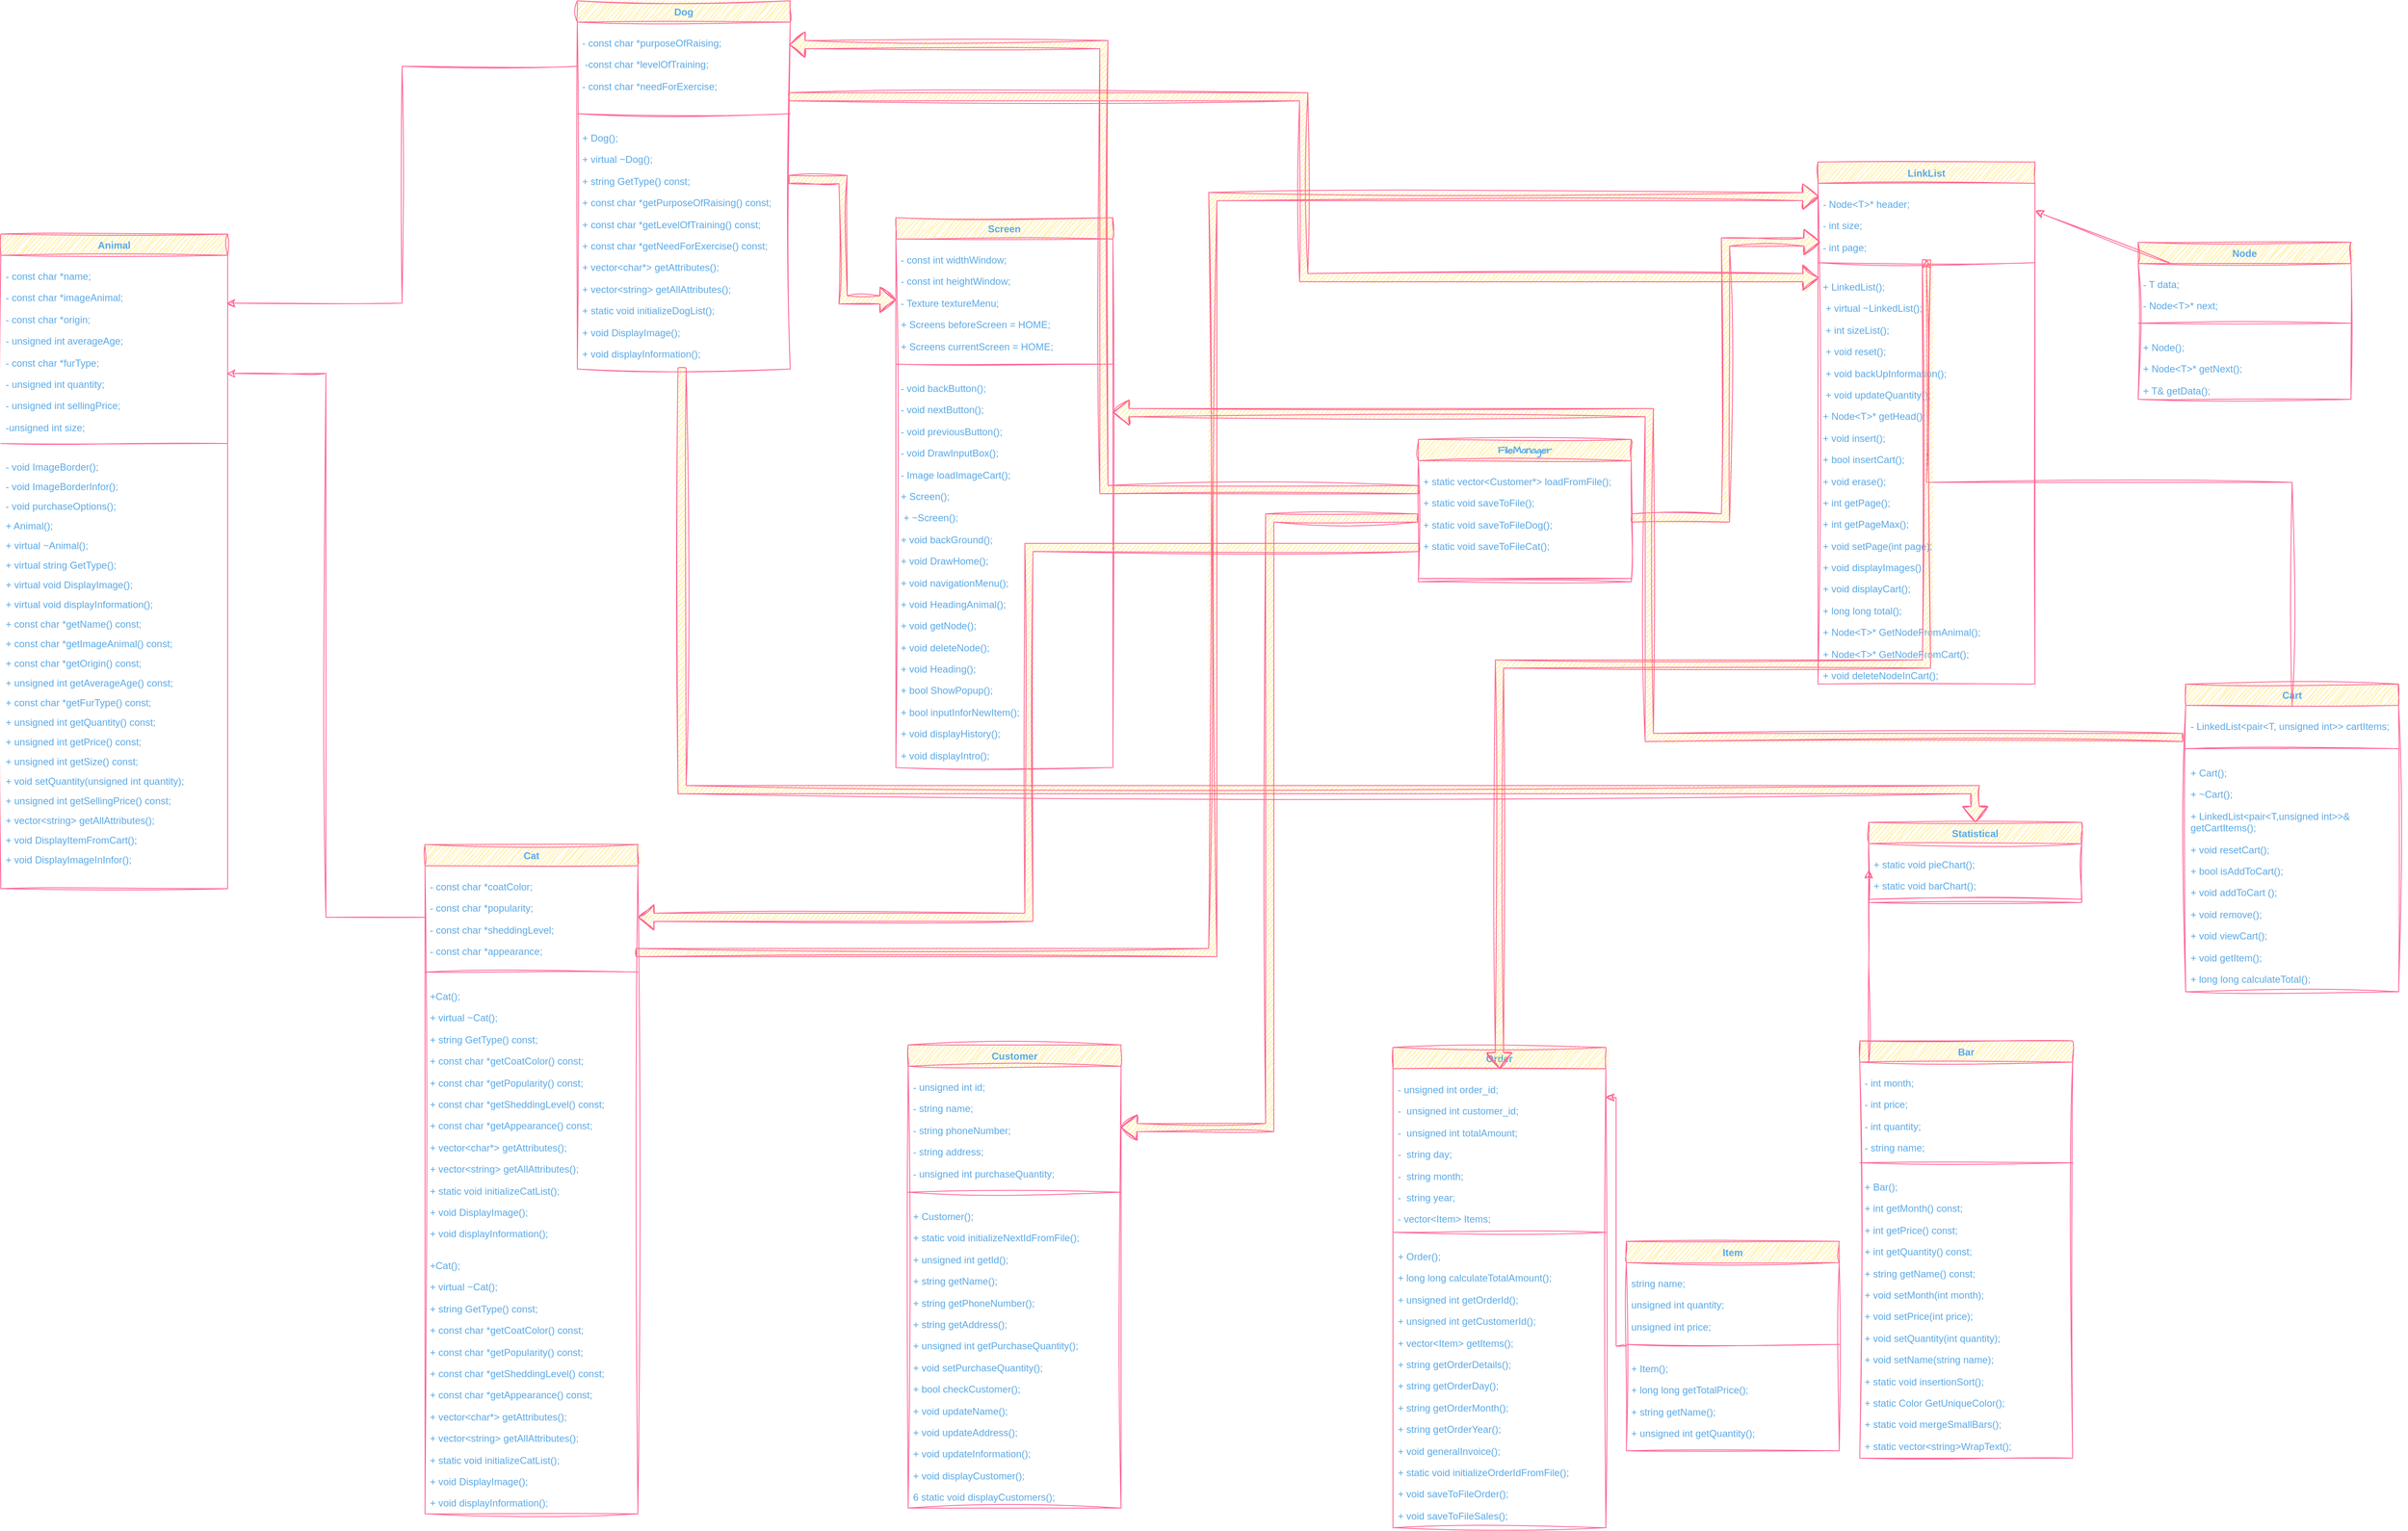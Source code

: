 <mxfile version="24.9.3">
  <diagram name="PBL1" id="ZU354eVgSXwGBXTb50TK">
    <mxGraphModel dx="1307" dy="405" grid="0" gridSize="10" guides="1" tooltips="1" connect="1" arrows="1" fold="1" page="1" pageScale="1" pageWidth="850" pageHeight="1100" math="0" shadow="0">
      <root>
        <object label="" id="0">
          <mxCell />
        </object>
        <mxCell id="1" parent="0" />
        <mxCell id="Q2bhWkMLcRi6aNMs0Omj-1" value="LinkList" style="swimlane;fontStyle=1;align=center;verticalAlign=top;childLayout=stackLayout;horizontal=1;startSize=26;horizontalStack=0;resizeParent=1;resizeParentMax=0;resizeLast=0;collapsible=1;marginBottom=0;whiteSpace=wrap;html=1;labelBackgroundColor=none;fillColor=#FFE45E;strokeColor=#FF6392;fontColor=#5AA9E6;sketch=1;curveFitting=1;jiggle=2;" parent="1" vertex="1">
          <mxGeometry x="1483" y="336" width="265" height="638" as="geometry" />
        </mxCell>
        <mxCell id="Q2bhWkMLcRi6aNMs0Omj-2" value="&lt;p class=&quot;MsoNormal&quot;&gt;- Node&amp;lt;T&amp;gt;* header;&lt;/p&gt;&lt;p class=&quot;MsoNormal&quot;&gt;- int size;&lt;/p&gt;&lt;p class=&quot;MsoNormal&quot;&gt;- int page;&lt;/p&gt;" style="text;align=left;verticalAlign=top;spacingLeft=4;spacingRight=4;overflow=hidden;rotatable=0;points=[[0,0.5],[1,0.5]];portConstraint=eastwest;whiteSpace=wrap;html=1;labelBackgroundColor=none;fontColor=#5AA9E6;sketch=1;curveFitting=1;jiggle=2;" parent="Q2bhWkMLcRi6aNMs0Omj-1" vertex="1">
          <mxGeometry y="26" width="265" height="93" as="geometry" />
        </mxCell>
        <mxCell id="Q2bhWkMLcRi6aNMs0Omj-3" value="" style="line;strokeWidth=1;fillColor=none;align=left;verticalAlign=middle;spacingTop=-1;spacingLeft=3;spacingRight=3;rotatable=0;labelPosition=right;points=[];portConstraint=eastwest;strokeColor=#FF6392;labelBackgroundColor=none;fontColor=#5AA9E6;sketch=1;curveFitting=1;jiggle=2;" parent="Q2bhWkMLcRi6aNMs0Omj-1" vertex="1">
          <mxGeometry y="119" width="265" height="8" as="geometry" />
        </mxCell>
        <mxCell id="Q2bhWkMLcRi6aNMs0Omj-4" value="&lt;p class=&quot;MsoNormal&quot;&gt;+ LinkedList();&lt;/p&gt;&lt;p class=&quot;MsoNormal&quot;&gt;&amp;nbsp;+ virtual ~LinkedList();&lt;/p&gt;&lt;p class=&quot;MsoNormal&quot;&gt;&amp;nbsp;+ int sizeList();&lt;/p&gt;&lt;p class=&quot;MsoNormal&quot;&gt;&amp;nbsp;+ void reset();&lt;/p&gt;&lt;p class=&quot;MsoNormal&quot;&gt;&amp;nbsp;+ void backUpInformation();&lt;/p&gt;&lt;p class=&quot;MsoNormal&quot;&gt;&amp;nbsp;+ void updateQuantity();&lt;/p&gt;&lt;p class=&quot;MsoNormal&quot;&gt;+ Node&amp;lt;T&amp;gt;* getHead();&lt;/p&gt;&lt;p class=&quot;MsoNormal&quot;&gt;+ void insert();&lt;/p&gt;&lt;p class=&quot;MsoNormal&quot;&gt;+ bool insertCart();&lt;/p&gt;&lt;p class=&quot;MsoNormal&quot;&gt;+ void erase();&lt;/p&gt;&lt;p class=&quot;MsoNormal&quot;&gt;+ int getPage();&lt;/p&gt;&lt;p class=&quot;MsoNormal&quot;&gt;+ int getPageMax();&lt;/p&gt;&lt;p class=&quot;MsoNormal&quot;&gt;+ void setPage(int page);&lt;/p&gt;&lt;p class=&quot;MsoNormal&quot;&gt;+ void displayImages();&lt;/p&gt;&lt;p class=&quot;MsoNormal&quot;&gt;+ void displayCart();&lt;/p&gt;&lt;p class=&quot;MsoNormal&quot;&gt;+ long long total();&lt;/p&gt;&lt;p class=&quot;MsoNormal&quot;&gt;+ Node&amp;lt;T&amp;gt;* GetNodeFromAnimal();&lt;/p&gt;&lt;p class=&quot;MsoNormal&quot;&gt;+ Node&amp;lt;T&amp;gt;* GetNodeFromCart();&lt;/p&gt;&lt;p class=&quot;MsoNormal&quot;&gt;+ void deleteNodeInCart();&lt;/p&gt;" style="text;strokeColor=none;fillColor=none;align=left;verticalAlign=top;spacingLeft=4;spacingRight=4;overflow=hidden;rotatable=0;points=[[0,0.5],[1,0.5]];portConstraint=eastwest;whiteSpace=wrap;html=1;labelBackgroundColor=none;fontColor=#5AA9E6;sketch=1;curveFitting=1;jiggle=2;" parent="Q2bhWkMLcRi6aNMs0Omj-1" vertex="1">
          <mxGeometry y="127" width="265" height="511" as="geometry" />
        </mxCell>
        <mxCell id="Q2bhWkMLcRi6aNMs0Omj-5" style="edgeStyle=orthogonalEdgeStyle;rounded=0;orthogonalLoop=1;jettySize=auto;html=1;exitX=1;exitY=0.5;exitDx=0;exitDy=0;fontSize=12;startSize=8;endSize=8;curved=1;labelBackgroundColor=none;strokeColor=#FF6392;fontColor=default;sketch=1;curveFitting=1;jiggle=2;" parent="Q2bhWkMLcRi6aNMs0Omj-1" source="Q2bhWkMLcRi6aNMs0Omj-2" target="Q2bhWkMLcRi6aNMs0Omj-2" edge="1">
          <mxGeometry relative="1" as="geometry" />
        </mxCell>
        <mxCell id="Q2bhWkMLcRi6aNMs0Omj-15" value="Dog" style="swimlane;fontStyle=1;align=center;verticalAlign=top;childLayout=stackLayout;horizontal=1;startSize=26;horizontalStack=0;resizeParent=1;resizeParentMax=0;resizeLast=0;collapsible=1;marginBottom=0;whiteSpace=wrap;html=1;labelBackgroundColor=none;fillColor=#FFE45E;strokeColor=#FF6392;fontColor=#5AA9E6;sketch=1;curveFitting=1;jiggle=2;" parent="1" vertex="1">
          <mxGeometry x="-32" y="139" width="260" height="450" as="geometry" />
        </mxCell>
        <mxCell id="Q2bhWkMLcRi6aNMs0Omj-16" value="&lt;p class=&quot;MsoNormal&quot;&gt;- const char *purposeOfRaising;&amp;nbsp;&amp;nbsp;&lt;/p&gt;&lt;p class=&quot;MsoNormal&quot;&gt;&lt;span style=&quot;background-color: initial;&quot;&gt;&amp;nbsp;-const char *levelOfTraining;&amp;nbsp;&amp;nbsp;&lt;/span&gt;&lt;/p&gt;&lt;p class=&quot;MsoNormal&quot;&gt;- const char *needForExercise;&amp;nbsp; &amp;nbsp;&amp;nbsp;&lt;/p&gt;" style="text;align=left;verticalAlign=top;spacingLeft=4;spacingRight=4;overflow=hidden;rotatable=0;points=[[0,0.5],[1,0.5]];portConstraint=eastwest;whiteSpace=wrap;html=1;labelBackgroundColor=none;fontColor=#5AA9E6;sketch=1;curveFitting=1;jiggle=2;" parent="Q2bhWkMLcRi6aNMs0Omj-15" vertex="1">
          <mxGeometry y="26" width="260" height="108" as="geometry" />
        </mxCell>
        <mxCell id="Q2bhWkMLcRi6aNMs0Omj-17" value="" style="line;strokeWidth=1;fillColor=none;align=left;verticalAlign=middle;spacingTop=-1;spacingLeft=3;spacingRight=3;rotatable=0;labelPosition=right;points=[];portConstraint=eastwest;strokeColor=#FF6392;labelBackgroundColor=none;fontColor=#5AA9E6;sketch=1;curveFitting=1;jiggle=2;" parent="Q2bhWkMLcRi6aNMs0Omj-15" vertex="1">
          <mxGeometry y="134" width="260" height="8" as="geometry" />
        </mxCell>
        <mxCell id="Q2bhWkMLcRi6aNMs0Omj-20" value="&lt;p class=&quot;MsoNormal&quot;&gt;+ Dog();&lt;/p&gt;&lt;p class=&quot;MsoNormal&quot;&gt;+ virtual ~Dog();&lt;/p&gt;&lt;p class=&quot;MsoNormal&quot;&gt;+ string GetType() const;&lt;/p&gt;&lt;p class=&quot;MsoNormal&quot;&gt;+ const char *getPurposeOfRaising() const;&lt;/p&gt;&lt;p class=&quot;MsoNormal&quot;&gt;+ const char *getLevelOfTraining() const;&lt;/p&gt;&lt;p class=&quot;MsoNormal&quot;&gt;+ const char *getNeedForExercise() const;&lt;/p&gt;&lt;p class=&quot;MsoNormal&quot;&gt;+ vector&amp;lt;char*&amp;gt; getAttributes();&lt;/p&gt;&lt;p class=&quot;MsoNormal&quot;&gt;+ vector&amp;lt;string&amp;gt; getAllAttributes();&lt;/p&gt;&lt;p class=&quot;MsoNormal&quot;&gt;+ static void initializeDogList();&lt;/p&gt;&lt;p class=&quot;MsoNormal&quot;&gt;+ void DisplayImage();&lt;/p&gt;&lt;p class=&quot;MsoNormal&quot;&gt;+ void displayInformation();&lt;/p&gt;" style="text;strokeColor=none;fillColor=none;align=left;verticalAlign=top;spacingLeft=4;spacingRight=4;overflow=hidden;rotatable=0;points=[[0,0.5],[1,0.5]];portConstraint=eastwest;whiteSpace=wrap;html=1;labelBackgroundColor=none;fontColor=#5AA9E6;sketch=1;curveFitting=1;jiggle=2;" parent="Q2bhWkMLcRi6aNMs0Omj-15" vertex="1">
          <mxGeometry y="142" width="260" height="308" as="geometry" />
        </mxCell>
        <mxCell id="Q2bhWkMLcRi6aNMs0Omj-18" style="edgeStyle=orthogonalEdgeStyle;rounded=0;orthogonalLoop=1;jettySize=auto;html=1;exitX=1;exitY=0.5;exitDx=0;exitDy=0;fontSize=12;startSize=8;endSize=8;curved=1;labelBackgroundColor=none;strokeColor=#FF6392;fontColor=default;sketch=1;curveFitting=1;jiggle=2;" parent="Q2bhWkMLcRi6aNMs0Omj-15" source="Q2bhWkMLcRi6aNMs0Omj-16" target="Q2bhWkMLcRi6aNMs0Omj-16" edge="1">
          <mxGeometry relative="1" as="geometry" />
        </mxCell>
        <mxCell id="Q2bhWkMLcRi6aNMs0Omj-21" value="Animal" style="swimlane;fontStyle=1;align=center;verticalAlign=top;childLayout=stackLayout;horizontal=1;startSize=26;horizontalStack=0;resizeParent=1;resizeParentMax=0;resizeLast=0;collapsible=1;marginBottom=0;whiteSpace=wrap;html=1;labelBackgroundColor=none;fillColor=#FFE45E;strokeColor=#FF6392;fontColor=#5AA9E6;sketch=1;curveFitting=1;jiggle=2;" parent="1" vertex="1">
          <mxGeometry x="-736" y="424" width="277" height="800" as="geometry" />
        </mxCell>
        <mxCell id="Q2bhWkMLcRi6aNMs0Omj-22" value="&lt;p class=&quot;MsoNormal&quot;&gt;- const char *name;&lt;/p&gt;&lt;p class=&quot;MsoNormal&quot;&gt;- const char *imageAnimal;&lt;/p&gt;&lt;p class=&quot;MsoNormal&quot;&gt;- const char *origin;&amp;nbsp;&amp;nbsp;&lt;/p&gt;&lt;p class=&quot;MsoNormal&quot;&gt;- unsigned int averageAge;&amp;nbsp;&amp;nbsp;&lt;/p&gt;&lt;p class=&quot;MsoNormal&quot;&gt;- const char *furType;&lt;/p&gt;&lt;p class=&quot;MsoNormal&quot;&gt;- unsigned int quantity;&amp;nbsp; &amp;nbsp;&lt;/p&gt;&lt;p class=&quot;MsoNormal&quot;&gt;- unsigned int sellingPrice;&amp;nbsp;&amp;nbsp;&lt;/p&gt;&lt;p class=&quot;MsoNormal&quot;&gt;-unsigned int size;&amp;nbsp; &amp;nbsp;&amp;nbsp;&lt;/p&gt;" style="text;align=left;verticalAlign=top;spacingLeft=4;spacingRight=4;overflow=hidden;rotatable=0;points=[[0,0.5],[1,0.5]];portConstraint=eastwest;whiteSpace=wrap;html=1;labelBackgroundColor=none;fontColor=#5AA9E6;sketch=1;curveFitting=1;jiggle=2;" parent="Q2bhWkMLcRi6aNMs0Omj-21" vertex="1">
          <mxGeometry y="26" width="277" height="226" as="geometry" />
        </mxCell>
        <mxCell id="Q2bhWkMLcRi6aNMs0Omj-23" value="" style="line;strokeWidth=1;fillColor=none;align=left;verticalAlign=middle;spacingTop=-1;spacingLeft=3;spacingRight=3;rotatable=0;labelPosition=right;points=[];portConstraint=eastwest;strokeColor=#FF6392;labelBackgroundColor=none;fontColor=#5AA9E6;sketch=1;curveFitting=1;jiggle=2;" parent="Q2bhWkMLcRi6aNMs0Omj-21" vertex="1">
          <mxGeometry y="252" width="277" height="8" as="geometry" />
        </mxCell>
        <mxCell id="Q2bhWkMLcRi6aNMs0Omj-24" style="edgeStyle=orthogonalEdgeStyle;rounded=0;orthogonalLoop=1;jettySize=auto;html=1;exitX=1;exitY=0.5;exitDx=0;exitDy=0;fontSize=12;startSize=8;endSize=8;curved=1;labelBackgroundColor=none;strokeColor=#FF6392;fontColor=default;sketch=1;curveFitting=1;jiggle=2;" parent="Q2bhWkMLcRi6aNMs0Omj-21" source="Q2bhWkMLcRi6aNMs0Omj-22" target="Q2bhWkMLcRi6aNMs0Omj-22" edge="1">
          <mxGeometry relative="1" as="geometry" />
        </mxCell>
        <mxCell id="Q2bhWkMLcRi6aNMs0Omj-25" value="&lt;p style=&quot;line-height: 100%;&quot; class=&quot;MsoNormal&quot;&gt;&lt;font&gt;- void ImageBorder();&lt;/font&gt;&lt;/p&gt;&lt;p style=&quot;line-height: 100%;&quot; class=&quot;MsoNormal&quot;&gt;&lt;font&gt;- void ImageBorderInfor();&lt;/font&gt;&lt;/p&gt;&lt;p style=&quot;line-height: 100%;&quot; class=&quot;MsoNormal&quot;&gt;&lt;font&gt;- void purchaseOptions();&lt;/font&gt;&lt;/p&gt;&lt;p style=&quot;line-height: 100%;&quot; class=&quot;MsoNormal&quot;&gt;&lt;font&gt;+ Animal();&lt;/font&gt;&lt;/p&gt;&lt;p style=&quot;line-height: 100%;&quot; class=&quot;MsoNormal&quot;&gt;&lt;font&gt;+ virtual ~Animal();&lt;/font&gt;&lt;/p&gt;&lt;p style=&quot;line-height: 100%;&quot; class=&quot;MsoNormal&quot;&gt;&lt;font&gt;+ virtual string GetType();&lt;br&gt;&lt;/font&gt;&lt;/p&gt;&lt;p style=&quot;line-height: 100%;&quot; class=&quot;MsoNormal&quot;&gt;&lt;font&gt;+ virtual void DisplayImage();&lt;/font&gt;&lt;/p&gt;&lt;p style=&quot;line-height: 100%;&quot; class=&quot;MsoNormal&quot;&gt;&lt;font&gt;+ virtual void displayInformation();&lt;/font&gt;&lt;/p&gt;&lt;p style=&quot;line-height: 100%;&quot; class=&quot;MsoNormal&quot;&gt;&lt;font&gt;+ const char *getName() const;&lt;/font&gt;&lt;/p&gt;&lt;p style=&quot;line-height: 100%;&quot; class=&quot;MsoNormal&quot;&gt;&lt;font&gt;+ const char *getImageAnimal() const;&lt;/font&gt;&lt;/p&gt;&lt;p style=&quot;line-height: 100%;&quot; class=&quot;MsoNormal&quot;&gt;&lt;font&gt;+ const char *getOrigin() const;&lt;/font&gt;&lt;/p&gt;&lt;p style=&quot;line-height: 100%;&quot; class=&quot;MsoNormal&quot;&gt;&lt;font&gt;+ unsigned int getAverageAge() const;&lt;/font&gt;&lt;/p&gt;&lt;p style=&quot;line-height: 100%;&quot; class=&quot;MsoNormal&quot;&gt;&lt;font&gt;+ const char *getFurType() const;&lt;/font&gt;&lt;/p&gt;&lt;p style=&quot;line-height: 100%;&quot; class=&quot;MsoNormal&quot;&gt;&lt;font&gt;+ unsigned int getQuantity() const;&lt;/font&gt;&lt;/p&gt;&lt;p style=&quot;line-height: 100%;&quot; class=&quot;MsoNormal&quot;&gt;&lt;font&gt;+ unsigned int getPrice() const;&lt;/font&gt;&lt;/p&gt;&lt;p style=&quot;line-height: 100%;&quot; class=&quot;MsoNormal&quot;&gt;&lt;font&gt;+ unsigned int getSize() const;&lt;/font&gt;&lt;/p&gt;&lt;p style=&quot;line-height: 100%;&quot; class=&quot;MsoNormal&quot;&gt;&lt;font&gt;+ void setQuantity(unsigned int quantity);&lt;/font&gt;&lt;/p&gt;&lt;p style=&quot;line-height: 100%;&quot; class=&quot;MsoNormal&quot;&gt;&lt;font&gt;+ unsigned int getSellingPrice() const;&lt;/font&gt;&lt;/p&gt;&lt;p style=&quot;line-height: 100%;&quot; class=&quot;MsoNormal&quot;&gt;&lt;font&gt;+ vector&amp;lt;string&amp;gt; getAllAttributes();&lt;/font&gt;&lt;/p&gt;&lt;p style=&quot;line-height: 100%;&quot; class=&quot;MsoNormal&quot;&gt;&lt;font&gt;+ void DisplayItemFromCart();&lt;/font&gt;&lt;/p&gt;&lt;p style=&quot;line-height: 100%;&quot; class=&quot;MsoNormal&quot;&gt;&lt;font&gt;+ void DisplayImageInInfor();&lt;span style=&quot;background-color: initial;&quot;&gt;&amp;nbsp;&lt;/span&gt;&lt;/font&gt;&lt;/p&gt;" style="text;strokeColor=none;fillColor=none;align=left;verticalAlign=top;spacingLeft=4;spacingRight=4;overflow=hidden;rotatable=0;points=[[0,0.5],[1,0.5]];portConstraint=eastwest;whiteSpace=wrap;html=1;labelBackgroundColor=none;fontColor=#5AA9E6;sketch=1;curveFitting=1;jiggle=2;" parent="Q2bhWkMLcRi6aNMs0Omj-21" vertex="1">
          <mxGeometry y="260" width="277" height="540" as="geometry" />
        </mxCell>
        <mxCell id="Q2bhWkMLcRi6aNMs0Omj-26" value="Cat" style="swimlane;fontStyle=1;align=center;verticalAlign=top;childLayout=stackLayout;horizontal=1;startSize=26;horizontalStack=0;resizeParent=1;resizeParentMax=0;resizeLast=0;collapsible=1;marginBottom=0;whiteSpace=wrap;html=1;labelBackgroundColor=none;fillColor=#FFE45E;strokeColor=#FF6392;fontColor=#5AA9E6;sketch=1;curveFitting=1;jiggle=2;" parent="1" vertex="1">
          <mxGeometry x="-218" y="1170" width="260" height="818" as="geometry" />
        </mxCell>
        <mxCell id="Q2bhWkMLcRi6aNMs0Omj-27" value="&lt;p class=&quot;MsoNormal&quot;&gt;- const char *coatColor;&amp;nbsp;&amp;nbsp;&lt;/p&gt;&lt;p class=&quot;MsoNormal&quot;&gt;- const char *popularity;&amp;nbsp; &amp;nbsp;&amp;nbsp;&lt;/p&gt;&lt;p class=&quot;MsoNormal&quot;&gt;- const char *sheddingLevel;&amp;nbsp; &amp;nbsp;&amp;nbsp;&lt;/p&gt;&lt;p class=&quot;MsoNormal&quot;&gt;- const char *appearance;&lt;/p&gt;" style="text;align=left;verticalAlign=top;spacingLeft=4;spacingRight=4;overflow=hidden;rotatable=0;points=[[0,0.5],[1,0.5]];portConstraint=eastwest;whiteSpace=wrap;html=1;labelBackgroundColor=none;fontColor=#5AA9E6;sketch=1;curveFitting=1;jiggle=2;" parent="Q2bhWkMLcRi6aNMs0Omj-26" vertex="1">
          <mxGeometry y="26" width="260" height="126" as="geometry" />
        </mxCell>
        <mxCell id="Q2bhWkMLcRi6aNMs0Omj-28" value="" style="line;strokeWidth=1;fillColor=none;align=left;verticalAlign=middle;spacingTop=-1;spacingLeft=3;spacingRight=3;rotatable=0;labelPosition=right;points=[];portConstraint=eastwest;strokeColor=#FF6392;labelBackgroundColor=none;fontColor=#5AA9E6;sketch=1;curveFitting=1;jiggle=2;" parent="Q2bhWkMLcRi6aNMs0Omj-26" vertex="1">
          <mxGeometry y="152" width="260" height="8" as="geometry" />
        </mxCell>
        <mxCell id="Q2bhWkMLcRi6aNMs0Omj-29" style="edgeStyle=orthogonalEdgeStyle;rounded=0;orthogonalLoop=1;jettySize=auto;html=1;exitX=1;exitY=0.5;exitDx=0;exitDy=0;fontSize=12;startSize=8;endSize=8;curved=1;labelBackgroundColor=none;strokeColor=#FF6392;fontColor=default;sketch=1;curveFitting=1;jiggle=2;" parent="Q2bhWkMLcRi6aNMs0Omj-26" source="Q2bhWkMLcRi6aNMs0Omj-27" target="Q2bhWkMLcRi6aNMs0Omj-27" edge="1">
          <mxGeometry relative="1" as="geometry" />
        </mxCell>
        <mxCell id="Q2bhWkMLcRi6aNMs0Omj-30" value="&lt;p class=&quot;MsoNormal&quot;&gt;+Cat();&lt;/p&gt;&lt;p class=&quot;MsoNormal&quot;&gt;+ virtual ~Cat();&lt;/p&gt;&lt;p class=&quot;MsoNormal&quot;&gt;+ string GetType() const;&lt;/p&gt;&lt;p class=&quot;MsoNormal&quot;&gt;+ const char *getCoatColor() const;&lt;/p&gt;&lt;p class=&quot;MsoNormal&quot;&gt;+ const char *getPopularity() const;&lt;/p&gt;&lt;p class=&quot;MsoNormal&quot;&gt;+ const char *getSheddingLevel() const;&lt;/p&gt;&lt;p class=&quot;MsoNormal&quot;&gt;+ const char *getAppearance() const;&lt;/p&gt;&lt;p class=&quot;MsoNormal&quot;&gt;+ vector&amp;lt;char*&amp;gt; getAttributes();&lt;/p&gt;&lt;p class=&quot;MsoNormal&quot;&gt;+ vector&amp;lt;string&amp;gt; getAllAttributes();&lt;/p&gt;&lt;p class=&quot;MsoNormal&quot;&gt;+ static void initializeCatList();&lt;/p&gt;&lt;p class=&quot;MsoNormal&quot;&gt;+ void DisplayImage();&lt;/p&gt;&lt;p class=&quot;MsoNormal&quot;&gt;&lt;span style=&quot;background-color: initial;&quot;&gt;+ void displayInformation();&lt;/span&gt;&lt;/p&gt;" style="text;strokeColor=none;fillColor=none;align=left;verticalAlign=top;spacingLeft=4;spacingRight=4;overflow=hidden;rotatable=0;points=[[0,0.5],[1,0.5]];portConstraint=eastwest;whiteSpace=wrap;html=1;labelBackgroundColor=none;fontColor=#5AA9E6;sketch=1;curveFitting=1;jiggle=2;" parent="Q2bhWkMLcRi6aNMs0Omj-26" vertex="1">
          <mxGeometry y="160" width="260" height="329" as="geometry" />
        </mxCell>
        <mxCell id="auY5hM0ON-7llxalfGHz-51" value="&lt;p class=&quot;MsoNormal&quot;&gt;+Cat();&lt;/p&gt;&lt;p class=&quot;MsoNormal&quot;&gt;+ virtual ~Cat();&lt;/p&gt;&lt;p class=&quot;MsoNormal&quot;&gt;+ string GetType() const;&lt;/p&gt;&lt;p class=&quot;MsoNormal&quot;&gt;+ const char *getCoatColor() const;&lt;/p&gt;&lt;p class=&quot;MsoNormal&quot;&gt;+ const char *getPopularity() const;&lt;/p&gt;&lt;p class=&quot;MsoNormal&quot;&gt;+ const char *getSheddingLevel() const;&lt;/p&gt;&lt;p class=&quot;MsoNormal&quot;&gt;+ const char *getAppearance() const;&lt;/p&gt;&lt;p class=&quot;MsoNormal&quot;&gt;+ vector&amp;lt;char*&amp;gt; getAttributes();&lt;/p&gt;&lt;p class=&quot;MsoNormal&quot;&gt;+ vector&amp;lt;string&amp;gt; getAllAttributes();&lt;/p&gt;&lt;p class=&quot;MsoNormal&quot;&gt;+ static void initializeCatList();&lt;/p&gt;&lt;p class=&quot;MsoNormal&quot;&gt;+ void DisplayImage();&lt;/p&gt;&lt;p class=&quot;MsoNormal&quot;&gt;&lt;span style=&quot;background-color: initial;&quot;&gt;+ void displayInformation();&lt;/span&gt;&lt;/p&gt;" style="text;strokeColor=none;fillColor=none;align=left;verticalAlign=top;spacingLeft=4;spacingRight=4;overflow=hidden;rotatable=0;points=[[0,0.5],[1,0.5]];portConstraint=eastwest;whiteSpace=wrap;html=1;labelBackgroundColor=none;fontColor=#5AA9E6;sketch=1;curveFitting=1;jiggle=2;" vertex="1" parent="Q2bhWkMLcRi6aNMs0Omj-26">
          <mxGeometry y="489" width="260" height="329" as="geometry" />
        </mxCell>
        <mxCell id="Q2bhWkMLcRi6aNMs0Omj-31" value="Customer" style="swimlane;fontStyle=1;align=center;verticalAlign=top;childLayout=stackLayout;horizontal=1;startSize=26;horizontalStack=0;resizeParent=1;resizeParentMax=0;resizeLast=0;collapsible=1;marginBottom=0;whiteSpace=wrap;html=1;labelBackgroundColor=none;fillColor=#FFE45E;strokeColor=#FF6392;fontColor=#5AA9E6;sketch=1;curveFitting=1;jiggle=2;" parent="1" vertex="1">
          <mxGeometry x="372" y="1415" width="260" height="566" as="geometry" />
        </mxCell>
        <mxCell id="Q2bhWkMLcRi6aNMs0Omj-32" value="&lt;p class=&quot;MsoNormal&quot;&gt;- unsigned int id;&lt;/p&gt;&lt;p class=&quot;MsoNormal&quot;&gt;- string name;&lt;/p&gt;&lt;p class=&quot;MsoNormal&quot;&gt;- string phoneNumber;&lt;/p&gt;&lt;p class=&quot;MsoNormal&quot;&gt;- string address;&lt;/p&gt;&lt;p class=&quot;MsoNormal&quot;&gt;- unsigned int purchaseQuantity;&lt;/p&gt;" style="text;align=left;verticalAlign=top;spacingLeft=4;spacingRight=4;overflow=hidden;rotatable=0;points=[[0,0.5],[1,0.5]];portConstraint=eastwest;whiteSpace=wrap;html=1;labelBackgroundColor=none;fontColor=#5AA9E6;sketch=1;curveFitting=1;jiggle=2;" parent="Q2bhWkMLcRi6aNMs0Omj-31" vertex="1">
          <mxGeometry y="26" width="260" height="150" as="geometry" />
        </mxCell>
        <mxCell id="Q2bhWkMLcRi6aNMs0Omj-33" value="" style="line;strokeWidth=1;fillColor=none;align=left;verticalAlign=middle;spacingTop=-1;spacingLeft=3;spacingRight=3;rotatable=0;labelPosition=right;points=[];portConstraint=eastwest;strokeColor=#FF6392;labelBackgroundColor=none;fontColor=#5AA9E6;sketch=1;curveFitting=1;jiggle=2;" parent="Q2bhWkMLcRi6aNMs0Omj-31" vertex="1">
          <mxGeometry y="176" width="260" height="8" as="geometry" />
        </mxCell>
        <mxCell id="Q2bhWkMLcRi6aNMs0Omj-34" style="edgeStyle=orthogonalEdgeStyle;rounded=0;orthogonalLoop=1;jettySize=auto;html=1;exitX=1;exitY=0.5;exitDx=0;exitDy=0;fontSize=12;startSize=8;endSize=8;curved=1;labelBackgroundColor=none;strokeColor=#FF6392;fontColor=default;sketch=1;curveFitting=1;jiggle=2;" parent="Q2bhWkMLcRi6aNMs0Omj-31" source="Q2bhWkMLcRi6aNMs0Omj-32" target="Q2bhWkMLcRi6aNMs0Omj-32" edge="1">
          <mxGeometry relative="1" as="geometry" />
        </mxCell>
        <mxCell id="Q2bhWkMLcRi6aNMs0Omj-35" value="&lt;p class=&quot;MsoNormal&quot;&gt;+ Customer();&lt;/p&gt;&lt;p class=&quot;MsoNormal&quot;&gt;+ static void initializeNextIdFromFile();&lt;/p&gt;&lt;p class=&quot;MsoNormal&quot;&gt;+ unsigned int getId();&lt;/p&gt;&lt;p class=&quot;MsoNormal&quot;&gt;+ string getName();&lt;/p&gt;&lt;p class=&quot;MsoNormal&quot;&gt;+ string getPhoneNumber();&lt;/p&gt;&lt;p class=&quot;MsoNormal&quot;&gt;+ string getAddress();&lt;/p&gt;&lt;p class=&quot;MsoNormal&quot;&gt;+ unsigned int getPurchaseQuantity();&lt;/p&gt;&lt;p class=&quot;MsoNormal&quot;&gt;+ void setPurchaseQuantity();&lt;/p&gt;&lt;p class=&quot;MsoNormal&quot;&gt;+ bool checkCustomer();&lt;/p&gt;&lt;p class=&quot;MsoNormal&quot;&gt;+ void updateName();&lt;/p&gt;&lt;p class=&quot;MsoNormal&quot;&gt;+ void updateAddress();&lt;/p&gt;&lt;p class=&quot;MsoNormal&quot;&gt;+ void updateInformation();&lt;/p&gt;&lt;p class=&quot;MsoNormal&quot;&gt;+ void displayCustomer();&lt;/p&gt;&lt;p class=&quot;MsoNormal&quot;&gt;6 static void displayCustomers();&lt;/p&gt;" style="text;strokeColor=none;fillColor=none;align=left;verticalAlign=top;spacingLeft=4;spacingRight=4;overflow=hidden;rotatable=0;points=[[0,0.5],[1,0.5]];portConstraint=eastwest;whiteSpace=wrap;html=1;labelBackgroundColor=none;fontColor=#5AA9E6;sketch=1;curveFitting=1;jiggle=2;" parent="Q2bhWkMLcRi6aNMs0Omj-31" vertex="1">
          <mxGeometry y="184" width="260" height="382" as="geometry" />
        </mxCell>
        <mxCell id="Q2bhWkMLcRi6aNMs0Omj-41" value="Order" style="swimlane;fontStyle=1;align=center;verticalAlign=top;childLayout=stackLayout;horizontal=1;startSize=26;horizontalStack=0;resizeParent=1;resizeParentMax=0;resizeLast=0;collapsible=1;marginBottom=0;whiteSpace=wrap;html=1;labelBackgroundColor=none;fillColor=#FFE45E;strokeColor=#FF6392;fontColor=#5AA9E6;sketch=1;curveFitting=1;jiggle=2;" parent="1" vertex="1">
          <mxGeometry x="964" y="1418" width="260" height="587" as="geometry" />
        </mxCell>
        <mxCell id="Q2bhWkMLcRi6aNMs0Omj-42" value="&lt;p class=&quot;MsoNormal&quot;&gt;- unsigned int order_id;&lt;/p&gt;&lt;p class=&quot;MsoNormal&quot;&gt;-&amp;nbsp; unsigned int customer_id;&lt;/p&gt;&lt;p class=&quot;MsoNormal&quot;&gt;-&amp;nbsp; unsigned int totalAmount;&lt;/p&gt;&lt;p class=&quot;MsoNormal&quot;&gt;-&amp;nbsp; string day;&lt;/p&gt;&lt;p class=&quot;MsoNormal&quot;&gt;-&amp;nbsp; string month;&lt;/p&gt;&lt;p class=&quot;MsoNormal&quot;&gt;-&amp;nbsp; string year;&lt;/p&gt;&lt;p class=&quot;MsoNormal&quot;&gt;- vector&amp;lt;Item&amp;gt; Items;&amp;nbsp;&lt;/p&gt;" style="text;align=left;verticalAlign=top;spacingLeft=4;spacingRight=4;overflow=hidden;rotatable=0;points=[[0,0.5],[1,0.5]];portConstraint=eastwest;whiteSpace=wrap;html=1;labelBackgroundColor=none;fontColor=#5AA9E6;sketch=1;curveFitting=1;jiggle=2;" parent="Q2bhWkMLcRi6aNMs0Omj-41" vertex="1">
          <mxGeometry y="26" width="260" height="196" as="geometry" />
        </mxCell>
        <mxCell id="Q2bhWkMLcRi6aNMs0Omj-43" value="" style="line;strokeWidth=1;fillColor=none;align=left;verticalAlign=middle;spacingTop=-1;spacingLeft=3;spacingRight=3;rotatable=0;labelPosition=right;points=[];portConstraint=eastwest;strokeColor=#FF6392;labelBackgroundColor=none;fontColor=#5AA9E6;sketch=1;curveFitting=1;jiggle=2;" parent="Q2bhWkMLcRi6aNMs0Omj-41" vertex="1">
          <mxGeometry y="222" width="260" height="8" as="geometry" />
        </mxCell>
        <mxCell id="Q2bhWkMLcRi6aNMs0Omj-44" style="edgeStyle=orthogonalEdgeStyle;rounded=0;orthogonalLoop=1;jettySize=auto;html=1;exitX=1;exitY=0.5;exitDx=0;exitDy=0;fontSize=12;startSize=8;endSize=8;curved=1;labelBackgroundColor=none;strokeColor=#FF6392;fontColor=default;sketch=1;curveFitting=1;jiggle=2;" parent="Q2bhWkMLcRi6aNMs0Omj-41" source="Q2bhWkMLcRi6aNMs0Omj-42" target="Q2bhWkMLcRi6aNMs0Omj-42" edge="1">
          <mxGeometry relative="1" as="geometry" />
        </mxCell>
        <mxCell id="Q2bhWkMLcRi6aNMs0Omj-45" value="&lt;p class=&quot;MsoNormal&quot;&gt;+ Order();&lt;/p&gt;&lt;p class=&quot;MsoNormal&quot;&gt;+ long long calculateTotalAmount();&lt;/p&gt;&lt;p class=&quot;MsoNormal&quot;&gt;+ unsigned int getOrderId();&lt;/p&gt;&lt;p class=&quot;MsoNormal&quot;&gt;+ unsigned int getCustomerId();&lt;/p&gt;&lt;p class=&quot;MsoNormal&quot;&gt;+ vector&amp;lt;Item&amp;gt; getItems();&lt;/p&gt;&lt;p class=&quot;MsoNormal&quot;&gt;+ string getOrderDetails();&lt;/p&gt;&lt;p class=&quot;MsoNormal&quot;&gt;+ string getOrderDay();&lt;/p&gt;&lt;p class=&quot;MsoNormal&quot;&gt;+ string getOrderMonth();&lt;/p&gt;&lt;p class=&quot;MsoNormal&quot;&gt;+ string getOrderYear();&lt;/p&gt;&lt;p class=&quot;MsoNormal&quot;&gt;+ void generalInvoice();&lt;/p&gt;&lt;p class=&quot;MsoNormal&quot;&gt;+ static void initializeOrderIdFromFile();&lt;/p&gt;&lt;p class=&quot;MsoNormal&quot;&gt;+ void saveToFileOrder();&lt;/p&gt;&lt;p class=&quot;MsoNormal&quot;&gt;+ void saveToFileSales();&lt;/p&gt;" style="text;strokeColor=none;fillColor=none;align=left;verticalAlign=top;spacingLeft=4;spacingRight=4;overflow=hidden;rotatable=0;points=[[0,0.5],[1,0.5]];portConstraint=eastwest;whiteSpace=wrap;html=1;labelBackgroundColor=none;fontColor=#5AA9E6;sketch=1;curveFitting=1;jiggle=2;" parent="Q2bhWkMLcRi6aNMs0Omj-41" vertex="1">
          <mxGeometry y="230" width="260" height="357" as="geometry" />
        </mxCell>
        <mxCell id="Q2bhWkMLcRi6aNMs0Omj-46" value="Statistical" style="swimlane;fontStyle=1;align=center;verticalAlign=top;childLayout=stackLayout;horizontal=1;startSize=26;horizontalStack=0;resizeParent=1;resizeParentMax=0;resizeLast=0;collapsible=1;marginBottom=0;whiteSpace=wrap;html=1;labelBackgroundColor=none;fillColor=#FFE45E;strokeColor=#FF6392;fontColor=#5AA9E6;sketch=1;curveFitting=1;jiggle=2;" parent="1" vertex="1">
          <mxGeometry x="1545" y="1143" width="260" height="98" as="geometry" />
        </mxCell>
        <mxCell id="Q2bhWkMLcRi6aNMs0Omj-47" value="&lt;p class=&quot;MsoNormal&quot;&gt;+ static void pieChart();&lt;/p&gt;&lt;p class=&quot;MsoNormal&quot;&gt;+ static void barChart();&lt;/p&gt;" style="text;align=left;verticalAlign=top;spacingLeft=4;spacingRight=4;overflow=hidden;rotatable=0;points=[[0,0.5],[1,0.5]];portConstraint=eastwest;whiteSpace=wrap;html=1;labelBackgroundColor=none;fontColor=#5AA9E6;sketch=1;curveFitting=1;jiggle=2;" parent="Q2bhWkMLcRi6aNMs0Omj-46" vertex="1">
          <mxGeometry y="26" width="260" height="64" as="geometry" />
        </mxCell>
        <mxCell id="Q2bhWkMLcRi6aNMs0Omj-48" value="" style="line;strokeWidth=1;fillColor=none;align=left;verticalAlign=middle;spacingTop=-1;spacingLeft=3;spacingRight=3;rotatable=0;labelPosition=right;points=[];portConstraint=eastwest;strokeColor=#FF6392;labelBackgroundColor=none;fontColor=#5AA9E6;sketch=1;curveFitting=1;jiggle=2;" parent="Q2bhWkMLcRi6aNMs0Omj-46" vertex="1">
          <mxGeometry y="90" width="260" height="8" as="geometry" />
        </mxCell>
        <mxCell id="Q2bhWkMLcRi6aNMs0Omj-49" style="edgeStyle=orthogonalEdgeStyle;rounded=0;orthogonalLoop=1;jettySize=auto;html=1;exitX=1;exitY=0.5;exitDx=0;exitDy=0;fontSize=12;startSize=8;endSize=8;curved=1;labelBackgroundColor=none;strokeColor=#FF6392;fontColor=default;sketch=1;curveFitting=1;jiggle=2;" parent="Q2bhWkMLcRi6aNMs0Omj-46" source="Q2bhWkMLcRi6aNMs0Omj-47" target="Q2bhWkMLcRi6aNMs0Omj-47" edge="1">
          <mxGeometry relative="1" as="geometry" />
        </mxCell>
        <mxCell id="auY5hM0ON-7llxalfGHz-22" value="Node" style="swimlane;fontStyle=1;align=center;verticalAlign=top;childLayout=stackLayout;horizontal=1;startSize=26;horizontalStack=0;resizeParent=1;resizeParentMax=0;resizeLast=0;collapsible=1;marginBottom=0;whiteSpace=wrap;html=1;labelBackgroundColor=none;fillColor=#FFE45E;strokeColor=#FF6392;fontColor=#5AA9E6;sketch=1;curveFitting=1;jiggle=2;" vertex="1" parent="1">
          <mxGeometry x="1874" y="434" width="260" height="192" as="geometry" />
        </mxCell>
        <mxCell id="auY5hM0ON-7llxalfGHz-23" value="&lt;p class=&quot;MsoNormal&quot;&gt;- T data;&lt;/p&gt;&lt;p class=&quot;MsoNormal&quot;&gt;- Node&amp;lt;T&amp;gt;* next;&lt;/p&gt;" style="text;align=left;verticalAlign=top;spacingLeft=4;spacingRight=4;overflow=hidden;rotatable=0;points=[[0,0.5],[1,0.5]];portConstraint=eastwest;whiteSpace=wrap;html=1;labelBackgroundColor=none;fontColor=#5AA9E6;sketch=1;curveFitting=1;jiggle=2;" vertex="1" parent="auY5hM0ON-7llxalfGHz-22">
          <mxGeometry y="26" width="260" height="69" as="geometry" />
        </mxCell>
        <mxCell id="auY5hM0ON-7llxalfGHz-24" value="" style="line;strokeWidth=1;fillColor=none;align=left;verticalAlign=middle;spacingTop=-1;spacingLeft=3;spacingRight=3;rotatable=0;labelPosition=right;points=[];portConstraint=eastwest;strokeColor=#FF6392;labelBackgroundColor=none;fontColor=#5AA9E6;sketch=1;curveFitting=1;jiggle=2;" vertex="1" parent="auY5hM0ON-7llxalfGHz-22">
          <mxGeometry y="95" width="260" height="8" as="geometry" />
        </mxCell>
        <mxCell id="auY5hM0ON-7llxalfGHz-25" style="edgeStyle=orthogonalEdgeStyle;rounded=0;orthogonalLoop=1;jettySize=auto;html=1;exitX=1;exitY=0.5;exitDx=0;exitDy=0;fontSize=12;startSize=8;endSize=8;curved=1;labelBackgroundColor=none;strokeColor=#FF6392;fontColor=default;sketch=1;curveFitting=1;jiggle=2;" edge="1" parent="auY5hM0ON-7llxalfGHz-22" source="auY5hM0ON-7llxalfGHz-23" target="auY5hM0ON-7llxalfGHz-23">
          <mxGeometry relative="1" as="geometry" />
        </mxCell>
        <mxCell id="auY5hM0ON-7llxalfGHz-26" value="&lt;p class=&quot;MsoNormal&quot;&gt;+ Node();&lt;/p&gt;&lt;p class=&quot;MsoNormal&quot;&gt;+ Node&amp;lt;T&amp;gt;* getNext();&lt;/p&gt;&lt;p class=&quot;MsoNormal&quot;&gt;+ T&amp;amp; getData();&lt;/p&gt;" style="text;strokeColor=none;fillColor=none;align=left;verticalAlign=top;spacingLeft=4;spacingRight=4;overflow=hidden;rotatable=0;points=[[0,0.5],[1,0.5]];portConstraint=eastwest;whiteSpace=wrap;html=1;labelBackgroundColor=none;fontColor=#5AA9E6;sketch=1;curveFitting=1;jiggle=2;" vertex="1" parent="auY5hM0ON-7llxalfGHz-22">
          <mxGeometry y="103" width="260" height="89" as="geometry" />
        </mxCell>
        <mxCell id="auY5hM0ON-7llxalfGHz-32" value="Item" style="swimlane;fontStyle=1;align=center;verticalAlign=top;childLayout=stackLayout;horizontal=1;startSize=26;horizontalStack=0;resizeParent=1;resizeParentMax=0;resizeLast=0;collapsible=1;marginBottom=0;whiteSpace=wrap;html=1;labelBackgroundColor=none;fillColor=#FFE45E;strokeColor=#FF6392;fontColor=#5AA9E6;sketch=1;curveFitting=1;jiggle=2;" vertex="1" parent="1">
          <mxGeometry x="1249" y="1655" width="260" height="256" as="geometry" />
        </mxCell>
        <mxCell id="auY5hM0ON-7llxalfGHz-33" value="&lt;p class=&quot;MsoNormal&quot;&gt;string name;&lt;/p&gt;&lt;p class=&quot;MsoNormal&quot;&gt;unsigned int quantity;&lt;/p&gt;&lt;p class=&quot;MsoNormal&quot;&gt;unsigned int price;&lt;/p&gt;" style="text;align=left;verticalAlign=top;spacingLeft=4;spacingRight=4;overflow=hidden;rotatable=0;points=[[0,0.5],[1,0.5]];portConstraint=eastwest;whiteSpace=wrap;html=1;labelBackgroundColor=none;fontColor=#5AA9E6;sketch=1;curveFitting=1;jiggle=2;" vertex="1" parent="auY5hM0ON-7llxalfGHz-32">
          <mxGeometry y="26" width="260" height="96" as="geometry" />
        </mxCell>
        <mxCell id="auY5hM0ON-7llxalfGHz-34" value="" style="line;strokeWidth=1;fillColor=none;align=left;verticalAlign=middle;spacingTop=-1;spacingLeft=3;spacingRight=3;rotatable=0;labelPosition=right;points=[];portConstraint=eastwest;strokeColor=#FF6392;labelBackgroundColor=none;fontColor=#5AA9E6;sketch=1;curveFitting=1;jiggle=2;" vertex="1" parent="auY5hM0ON-7llxalfGHz-32">
          <mxGeometry y="122" width="260" height="8" as="geometry" />
        </mxCell>
        <mxCell id="auY5hM0ON-7llxalfGHz-35" style="edgeStyle=orthogonalEdgeStyle;rounded=0;orthogonalLoop=1;jettySize=auto;html=1;exitX=1;exitY=0.5;exitDx=0;exitDy=0;fontSize=12;startSize=8;endSize=8;curved=1;labelBackgroundColor=none;strokeColor=#FF6392;fontColor=default;sketch=1;curveFitting=1;jiggle=2;" edge="1" parent="auY5hM0ON-7llxalfGHz-32" source="auY5hM0ON-7llxalfGHz-33" target="auY5hM0ON-7llxalfGHz-33">
          <mxGeometry relative="1" as="geometry" />
        </mxCell>
        <mxCell id="auY5hM0ON-7llxalfGHz-109" value="&lt;p class=&quot;MsoNormal&quot;&gt;+ Item();&lt;/p&gt;&lt;p class=&quot;MsoNormal&quot;&gt;+ long long getTotalPrice();&lt;/p&gt;&lt;p class=&quot;MsoNormal&quot;&gt;+ string getName();&lt;/p&gt;&lt;p class=&quot;MsoNormal&quot;&gt;+ unsigned int getQuantity();&lt;/p&gt;" style="text;align=left;verticalAlign=top;spacingLeft=4;spacingRight=4;overflow=hidden;rotatable=0;points=[[0,0.5],[1,0.5]];portConstraint=eastwest;whiteSpace=wrap;html=1;labelBackgroundColor=none;fontColor=#5AA9E6;sketch=1;curveFitting=1;jiggle=2;" vertex="1" parent="auY5hM0ON-7llxalfGHz-32">
          <mxGeometry y="130" width="260" height="126" as="geometry" />
        </mxCell>
        <mxCell id="auY5hM0ON-7llxalfGHz-41" value="Bar" style="swimlane;fontStyle=1;align=center;verticalAlign=top;childLayout=stackLayout;horizontal=1;startSize=26;horizontalStack=0;resizeParent=1;resizeParentMax=0;resizeLast=0;collapsible=1;marginBottom=0;whiteSpace=wrap;html=1;labelBackgroundColor=none;fillColor=#FFE45E;strokeColor=#FF6392;fontColor=#5AA9E6;sketch=1;curveFitting=1;jiggle=2;" vertex="1" parent="1">
          <mxGeometry x="1534" y="1410" width="260" height="510" as="geometry" />
        </mxCell>
        <mxCell id="auY5hM0ON-7llxalfGHz-42" value="&lt;p class=&quot;MsoNormal&quot;&gt;- int month;&lt;/p&gt;&lt;p class=&quot;MsoNormal&quot;&gt;- int price;&lt;/p&gt;&lt;p class=&quot;MsoNormal&quot;&gt;- int quantity;&lt;/p&gt;&lt;p class=&quot;MsoNormal&quot;&gt;- string name;&lt;/p&gt;" style="text;align=left;verticalAlign=top;spacingLeft=4;spacingRight=4;overflow=hidden;rotatable=0;points=[[0,0.5],[1,0.5]];portConstraint=eastwest;whiteSpace=wrap;html=1;labelBackgroundColor=none;fontColor=#5AA9E6;sketch=1;curveFitting=1;jiggle=2;" vertex="1" parent="auY5hM0ON-7llxalfGHz-41">
          <mxGeometry y="26" width="260" height="119" as="geometry" />
        </mxCell>
        <mxCell id="auY5hM0ON-7llxalfGHz-43" value="" style="line;strokeWidth=1;fillColor=none;align=left;verticalAlign=middle;spacingTop=-1;spacingLeft=3;spacingRight=3;rotatable=0;labelPosition=right;points=[];portConstraint=eastwest;strokeColor=#FF6392;labelBackgroundColor=none;fontColor=#5AA9E6;sketch=1;curveFitting=1;jiggle=2;" vertex="1" parent="auY5hM0ON-7llxalfGHz-41">
          <mxGeometry y="145" width="260" height="8" as="geometry" />
        </mxCell>
        <mxCell id="auY5hM0ON-7llxalfGHz-44" style="edgeStyle=orthogonalEdgeStyle;rounded=0;orthogonalLoop=1;jettySize=auto;html=1;exitX=1;exitY=0.5;exitDx=0;exitDy=0;fontSize=12;startSize=8;endSize=8;curved=1;labelBackgroundColor=none;strokeColor=#FF6392;fontColor=default;sketch=1;curveFitting=1;jiggle=2;" edge="1" parent="auY5hM0ON-7llxalfGHz-41" source="auY5hM0ON-7llxalfGHz-42" target="auY5hM0ON-7llxalfGHz-42">
          <mxGeometry relative="1" as="geometry" />
        </mxCell>
        <mxCell id="auY5hM0ON-7llxalfGHz-45" value="&lt;p class=&quot;MsoNormal&quot;&gt;+ Bar();&lt;/p&gt;&lt;p class=&quot;MsoNormal&quot;&gt;+ int getMonth() const;&lt;/p&gt;&lt;p class=&quot;MsoNormal&quot;&gt;+ int getPrice() const;&lt;/p&gt;&lt;p class=&quot;MsoNormal&quot;&gt;+ int getQuantity() const;&lt;/p&gt;&lt;p class=&quot;MsoNormal&quot;&gt;+ string getName() const;&lt;/p&gt;&lt;p class=&quot;MsoNormal&quot;&gt;+ void setMonth(int month);&lt;/p&gt;&lt;p class=&quot;MsoNormal&quot;&gt;+ void setPrice(int price);&lt;/p&gt;&lt;p class=&quot;MsoNormal&quot;&gt;+ void setQuantity(int quantity);&lt;/p&gt;&lt;p class=&quot;MsoNormal&quot;&gt;+ void setName(string name);&lt;/p&gt;&lt;p class=&quot;MsoNormal&quot;&gt;+ static void insertionSort();&lt;/p&gt;&lt;p class=&quot;MsoNormal&quot;&gt;+ static Color GetUniqueColor();&lt;/p&gt;&lt;p class=&quot;MsoNormal&quot;&gt;+ static void mergeSmallBars();&lt;/p&gt;&lt;p class=&quot;MsoNormal&quot;&gt;+ static vector&amp;lt;string&amp;gt;WrapText();&lt;/p&gt;" style="text;strokeColor=none;fillColor=none;align=left;verticalAlign=top;spacingLeft=4;spacingRight=4;overflow=hidden;rotatable=0;points=[[0,0.5],[1,0.5]];portConstraint=eastwest;whiteSpace=wrap;html=1;labelBackgroundColor=none;fontColor=#5AA9E6;sketch=1;curveFitting=1;jiggle=2;" vertex="1" parent="auY5hM0ON-7llxalfGHz-41">
          <mxGeometry y="153" width="260" height="357" as="geometry" />
        </mxCell>
        <mxCell id="auY5hM0ON-7llxalfGHz-54" style="edgeStyle=elbowEdgeStyle;rounded=0;orthogonalLoop=1;jettySize=auto;html=1;entryX=0.995;entryY=0.259;entryDx=0;entryDy=0;entryPerimeter=0;fontSize=12;startSize=8;endSize=8;sketch=1;curveFitting=1;jiggle=2;labelBackgroundColor=none;strokeColor=#FF6392;fontColor=default;" edge="1" parent="1" source="Q2bhWkMLcRi6aNMs0Omj-16" target="Q2bhWkMLcRi6aNMs0Omj-22">
          <mxGeometry relative="1" as="geometry" />
        </mxCell>
        <mxCell id="auY5hM0ON-7llxalfGHz-61" style="edgeStyle=elbowEdgeStyle;rounded=0;orthogonalLoop=1;jettySize=auto;html=1;fontSize=12;startSize=8;endSize=8;entryX=0.995;entryY=0.639;entryDx=0;entryDy=0;entryPerimeter=0;sketch=1;curveFitting=1;jiggle=2;labelBackgroundColor=none;strokeColor=#FF6392;fontColor=default;" edge="1" parent="1" source="Q2bhWkMLcRi6aNMs0Omj-27" target="Q2bhWkMLcRi6aNMs0Omj-22">
          <mxGeometry relative="1" as="geometry">
            <mxPoint x="374" y="611" as="targetPoint" />
          </mxGeometry>
        </mxCell>
        <mxCell id="auY5hM0ON-7llxalfGHz-63" style="rounded=0;orthogonalLoop=1;jettySize=auto;html=1;entryX=1.001;entryY=0.368;entryDx=0;entryDy=0;entryPerimeter=0;fontSize=12;startSize=8;endSize=8;sketch=1;curveFitting=1;jiggle=2;labelBackgroundColor=none;strokeColor=#FF6392;fontColor=default;" edge="1" parent="1" source="auY5hM0ON-7llxalfGHz-23" target="Q2bhWkMLcRi6aNMs0Omj-2">
          <mxGeometry relative="1" as="geometry" />
        </mxCell>
        <mxCell id="auY5hM0ON-7llxalfGHz-64" style="edgeStyle=elbowEdgeStyle;rounded=0;orthogonalLoop=1;jettySize=auto;html=1;fontSize=12;startSize=8;endSize=8;entryX=0;entryY=0.5;entryDx=0;entryDy=0;sketch=1;curveFitting=1;jiggle=2;labelBackgroundColor=none;strokeColor=#FF6392;fontColor=default;" edge="1" parent="1" source="auY5hM0ON-7llxalfGHz-42" target="Q2bhWkMLcRi6aNMs0Omj-47">
          <mxGeometry relative="1" as="geometry">
            <mxPoint x="2044" y="1266" as="targetPoint" />
          </mxGeometry>
        </mxCell>
        <mxCell id="auY5hM0ON-7llxalfGHz-67" style="edgeStyle=elbowEdgeStyle;rounded=0;orthogonalLoop=1;jettySize=auto;html=1;entryX=1;entryY=0.18;entryDx=0;entryDy=0;entryPerimeter=0;fontSize=12;startSize=8;endSize=8;sketch=1;curveFitting=1;jiggle=2;labelBackgroundColor=none;strokeColor=#FF6392;fontColor=default;" edge="1" parent="1" source="auY5hM0ON-7llxalfGHz-32" target="Q2bhWkMLcRi6aNMs0Omj-42">
          <mxGeometry relative="1" as="geometry" />
        </mxCell>
        <mxCell id="auY5hM0ON-7llxalfGHz-68" value="Screen" style="swimlane;fontStyle=1;align=center;verticalAlign=top;childLayout=stackLayout;horizontal=1;startSize=26;horizontalStack=0;resizeParent=1;resizeParentMax=0;resizeLast=0;collapsible=1;marginBottom=0;whiteSpace=wrap;html=1;labelBackgroundColor=none;fillColor=#FFE45E;strokeColor=#FF6392;fontColor=#5AA9E6;sketch=1;curveFitting=1;jiggle=2;" vertex="1" parent="1">
          <mxGeometry x="357" y="404" width="265" height="672" as="geometry" />
        </mxCell>
        <mxCell id="auY5hM0ON-7llxalfGHz-69" value="&lt;p class=&quot;MsoNormal&quot;&gt;- const int widthWindow;&lt;/p&gt;&lt;p class=&quot;MsoNormal&quot;&gt;- const int heightWindow;&lt;br&gt;&lt;/p&gt;&lt;p class=&quot;MsoNormal&quot;&gt;- Texture textureMenu;&lt;/p&gt;&lt;p class=&quot;MsoNormal&quot;&gt;+ Screens beforeScreen = HOME;&lt;/p&gt;&lt;p class=&quot;MsoNormal&quot;&gt;+ Screens currentScreen = HOME;&lt;/p&gt;" style="text;align=left;verticalAlign=top;spacingLeft=4;spacingRight=4;overflow=hidden;rotatable=0;points=[[0,0.5],[1,0.5]];portConstraint=eastwest;whiteSpace=wrap;html=1;labelBackgroundColor=none;fontColor=#5AA9E6;sketch=1;curveFitting=1;jiggle=2;" vertex="1" parent="auY5hM0ON-7llxalfGHz-68">
          <mxGeometry y="26" width="265" height="149" as="geometry" />
        </mxCell>
        <mxCell id="auY5hM0ON-7llxalfGHz-70" value="" style="line;strokeWidth=1;fillColor=none;align=left;verticalAlign=middle;spacingTop=-1;spacingLeft=3;spacingRight=3;rotatable=0;labelPosition=right;points=[];portConstraint=eastwest;strokeColor=#FF6392;labelBackgroundColor=none;fontColor=#5AA9E6;sketch=1;curveFitting=1;jiggle=2;" vertex="1" parent="auY5hM0ON-7llxalfGHz-68">
          <mxGeometry y="175" width="265" height="8" as="geometry" />
        </mxCell>
        <mxCell id="auY5hM0ON-7llxalfGHz-71" value="&lt;p class=&quot;MsoNormal&quot;&gt;- void backButton();&lt;/p&gt;&lt;p class=&quot;MsoNormal&quot;&gt;- void nextButton();&lt;/p&gt;&lt;p class=&quot;MsoNormal&quot;&gt;- void previousButton();&lt;/p&gt;&lt;p class=&quot;MsoNormal&quot;&gt;- void DrawInputBox();&lt;/p&gt;&lt;p class=&quot;MsoNormal&quot;&gt;- Image loadImageCart();&lt;/p&gt;&lt;p class=&quot;MsoNormal&quot;&gt;+ Screen();&lt;/p&gt;&lt;p class=&quot;MsoNormal&quot;&gt;&amp;nbsp;+ ~Screen();&lt;/p&gt;&lt;p class=&quot;MsoNormal&quot;&gt;+ void backGround();&lt;/p&gt;&lt;p class=&quot;MsoNormal&quot;&gt;+ void DrawHome();&lt;/p&gt;&lt;p class=&quot;MsoNormal&quot;&gt;+ void navigationMenu();&lt;/p&gt;&lt;p class=&quot;MsoNormal&quot;&gt;+ void HeadingAnimal();&lt;br&gt;&lt;/p&gt;&lt;p class=&quot;MsoNormal&quot;&gt;+ void getNode();&lt;/p&gt;&lt;p class=&quot;MsoNormal&quot;&gt;+ void deleteNode();&lt;/p&gt;&lt;p class=&quot;MsoNormal&quot;&gt;+ void Heading();&lt;/p&gt;&lt;p class=&quot;MsoNormal&quot;&gt;+ bool ShowPopup();&lt;/p&gt;&lt;p class=&quot;MsoNormal&quot;&gt;+ bool inputInforNewItem();&lt;/p&gt;&lt;p class=&quot;MsoNormal&quot;&gt;+ void displayHistory();&lt;/p&gt;&lt;p class=&quot;MsoNormal&quot;&gt;+ void displayIntro();&lt;/p&gt;" style="text;strokeColor=none;fillColor=none;align=left;verticalAlign=top;spacingLeft=4;spacingRight=4;overflow=hidden;rotatable=0;points=[[0,0.5],[1,0.5]];portConstraint=eastwest;whiteSpace=wrap;html=1;labelBackgroundColor=none;fontColor=#5AA9E6;sketch=1;curveFitting=1;jiggle=2;" vertex="1" parent="auY5hM0ON-7llxalfGHz-68">
          <mxGeometry y="183" width="265" height="489" as="geometry" />
        </mxCell>
        <mxCell id="auY5hM0ON-7llxalfGHz-72" style="edgeStyle=orthogonalEdgeStyle;rounded=0;orthogonalLoop=1;jettySize=auto;html=1;exitX=1;exitY=0.5;exitDx=0;exitDy=0;fontSize=12;startSize=8;endSize=8;curved=1;labelBackgroundColor=none;strokeColor=#FF6392;fontColor=default;sketch=1;curveFitting=1;jiggle=2;" edge="1" parent="auY5hM0ON-7llxalfGHz-68" source="auY5hM0ON-7llxalfGHz-69" target="auY5hM0ON-7llxalfGHz-69">
          <mxGeometry relative="1" as="geometry" />
        </mxCell>
        <mxCell id="auY5hM0ON-7llxalfGHz-73" value="Cart" style="swimlane;fontStyle=1;align=center;verticalAlign=top;childLayout=stackLayout;horizontal=1;startSize=26;horizontalStack=0;resizeParent=1;resizeParentMax=0;resizeLast=0;collapsible=1;marginBottom=0;whiteSpace=wrap;html=1;labelBackgroundColor=none;fillColor=#FFE45E;strokeColor=#FF6392;fontColor=#5AA9E6;sketch=1;curveFitting=1;jiggle=2;" vertex="1" parent="1">
          <mxGeometry x="1932" y="974" width="260" height="376" as="geometry" />
        </mxCell>
        <mxCell id="auY5hM0ON-7llxalfGHz-74" value="&lt;p class=&quot;MsoNormal&quot;&gt;- LinkedList&amp;lt;pair&amp;lt;T, unsigned int&amp;gt;&amp;gt; cartItems;&lt;/p&gt;" style="text;align=left;verticalAlign=top;spacingLeft=4;spacingRight=4;overflow=hidden;rotatable=0;points=[[0,0.5],[1,0.5]];portConstraint=eastwest;whiteSpace=wrap;html=1;labelBackgroundColor=none;fontColor=#5AA9E6;sketch=1;curveFitting=1;jiggle=2;" vertex="1" parent="auY5hM0ON-7llxalfGHz-73">
          <mxGeometry y="26" width="260" height="49" as="geometry" />
        </mxCell>
        <mxCell id="auY5hM0ON-7llxalfGHz-75" value="" style="line;strokeWidth=1;fillColor=none;align=left;verticalAlign=middle;spacingTop=-1;spacingLeft=3;spacingRight=3;rotatable=0;labelPosition=right;points=[];portConstraint=eastwest;strokeColor=#FF6392;labelBackgroundColor=none;fontColor=#5AA9E6;sketch=1;curveFitting=1;jiggle=2;" vertex="1" parent="auY5hM0ON-7llxalfGHz-73">
          <mxGeometry y="75" width="260" height="8" as="geometry" />
        </mxCell>
        <mxCell id="auY5hM0ON-7llxalfGHz-76" style="edgeStyle=orthogonalEdgeStyle;rounded=0;orthogonalLoop=1;jettySize=auto;html=1;exitX=1;exitY=0.5;exitDx=0;exitDy=0;fontSize=12;startSize=8;endSize=8;curved=1;labelBackgroundColor=none;strokeColor=#FF6392;fontColor=default;sketch=1;curveFitting=1;jiggle=2;" edge="1" parent="auY5hM0ON-7llxalfGHz-73" source="auY5hM0ON-7llxalfGHz-74" target="auY5hM0ON-7llxalfGHz-74">
          <mxGeometry relative="1" as="geometry" />
        </mxCell>
        <mxCell id="auY5hM0ON-7llxalfGHz-77" value="&lt;p class=&quot;MsoNormal&quot;&gt;+ Cart();&lt;/p&gt;&lt;p class=&quot;MsoNormal&quot;&gt;+ ~Cart();&lt;/p&gt;&lt;p class=&quot;MsoNormal&quot;&gt;+ LinkedList&amp;lt;pair&amp;lt;T,unsigned int&amp;gt;&amp;gt;&amp;amp; getCartItems();&lt;/p&gt;&lt;p class=&quot;MsoNormal&quot;&gt;+ void resetCart();&lt;/p&gt;&lt;p class=&quot;MsoNormal&quot;&gt;+ bool isAddToCart();&lt;/p&gt;&lt;p class=&quot;MsoNormal&quot;&gt;+ void addToCart ();&lt;/p&gt;&lt;p class=&quot;MsoNormal&quot;&gt;+ void remove();&lt;/p&gt;&lt;p class=&quot;MsoNormal&quot;&gt;+ void viewCart();&lt;/p&gt;&lt;p class=&quot;MsoNormal&quot;&gt;+ void getItem();&lt;/p&gt;&lt;p class=&quot;MsoNormal&quot;&gt;+ long long calculateTotal();&lt;/p&gt;" style="text;strokeColor=none;fillColor=none;align=left;verticalAlign=top;spacingLeft=4;spacingRight=4;overflow=hidden;rotatable=0;points=[[0,0.5],[1,0.5]];portConstraint=eastwest;whiteSpace=wrap;html=1;labelBackgroundColor=none;fontColor=#5AA9E6;sketch=1;curveFitting=1;jiggle=2;" vertex="1" parent="auY5hM0ON-7llxalfGHz-73">
          <mxGeometry y="83" width="260" height="293" as="geometry" />
        </mxCell>
        <mxCell id="auY5hM0ON-7llxalfGHz-80" style="edgeStyle=elbowEdgeStyle;rounded=0;orthogonalLoop=1;jettySize=auto;html=1;entryX=1;entryY=0.5;entryDx=0;entryDy=0;fontSize=12;fillColor=#FFE45E;strokeColor=#FF6392;sketch=1;curveFitting=1;jiggle=2;shape=flexArrow;exitX=0;exitY=0.5;exitDx=0;exitDy=0;labelBackgroundColor=none;fontColor=default;" edge="1" parent="1" source="auY5hM0ON-7llxalfGHz-103" target="Q2bhWkMLcRi6aNMs0Omj-32">
          <mxGeometry relative="1" as="geometry">
            <mxPoint x="995.3" y="814.57" as="sourcePoint" />
          </mxGeometry>
        </mxCell>
        <mxCell id="auY5hM0ON-7llxalfGHz-81" style="edgeStyle=elbowEdgeStyle;rounded=0;orthogonalLoop=1;jettySize=auto;html=1;fontSize=12;fillColor=#FFE45E;strokeColor=#FF6392;sketch=1;curveFitting=1;jiggle=2;shape=flexArrow;labelBackgroundColor=none;fontColor=default;entryX=0.009;entryY=0.772;entryDx=0;entryDy=0;entryPerimeter=0;exitX=1;exitY=0.5;exitDx=0;exitDy=0;" edge="1" parent="1" source="auY5hM0ON-7llxalfGHz-103" target="Q2bhWkMLcRi6aNMs0Omj-2">
          <mxGeometry relative="1" as="geometry">
            <mxPoint x="1254" y="792" as="sourcePoint" />
          </mxGeometry>
        </mxCell>
        <mxCell id="auY5hM0ON-7llxalfGHz-82" style="edgeStyle=elbowEdgeStyle;rounded=0;orthogonalLoop=1;jettySize=auto;html=1;fontSize=12;strokeColor=#FF6392;fillColor=#FFE45E;sketch=1;curveFitting=1;jiggle=2;shape=flexArrow;labelBackgroundColor=none;fontColor=default;entryX=0.994;entryY=0.255;entryDx=0;entryDy=0;entryPerimeter=0;exitX=0.003;exitY=0.253;exitDx=0;exitDy=0;exitPerimeter=0;" edge="1" parent="1" source="auY5hM0ON-7llxalfGHz-103" target="Q2bhWkMLcRi6aNMs0Omj-16">
          <mxGeometry relative="1" as="geometry">
            <mxPoint x="995.82" y="772.602" as="sourcePoint" />
            <mxPoint x="367.0" y="165" as="targetPoint" />
          </mxGeometry>
        </mxCell>
        <mxCell id="auY5hM0ON-7llxalfGHz-84" style="edgeStyle=elbowEdgeStyle;rounded=0;orthogonalLoop=1;jettySize=auto;html=1;fontSize=12;fillColor=#FFE45E;strokeColor=#FF6392;sketch=1;curveFitting=1;jiggle=2;shape=flexArrow;labelBackgroundColor=none;fontColor=default;exitX=0.007;exitY=0.757;exitDx=0;exitDy=0;exitPerimeter=0;" edge="1" parent="1" source="auY5hM0ON-7llxalfGHz-103" target="Q2bhWkMLcRi6aNMs0Omj-27">
          <mxGeometry relative="1" as="geometry">
            <mxPoint x="995" y="841" as="sourcePoint" />
          </mxGeometry>
        </mxCell>
        <mxCell id="auY5hM0ON-7llxalfGHz-85" style="edgeStyle=elbowEdgeStyle;rounded=0;orthogonalLoop=1;jettySize=auto;html=1;fontSize=12;fillColor=#FFE45E;strokeColor=#FF6392;sketch=1;curveFitting=1;jiggle=2;shape=flexArrow;exitX=0.991;exitY=0.845;exitDx=0;exitDy=0;exitPerimeter=0;labelBackgroundColor=none;fontColor=default;entryX=0.004;entryY=0.028;entryDx=0;entryDy=0;entryPerimeter=0;" edge="1" parent="1" source="Q2bhWkMLcRi6aNMs0Omj-16" target="Q2bhWkMLcRi6aNMs0Omj-4">
          <mxGeometry relative="1" as="geometry" />
        </mxCell>
        <mxCell id="auY5hM0ON-7llxalfGHz-86" style="edgeStyle=orthogonalEdgeStyle;rounded=0;orthogonalLoop=1;jettySize=auto;html=1;fontSize=12;elbow=vertical;fillColor=#FFE45E;strokeColor=#FF6392;sketch=1;curveFitting=1;jiggle=2;shape=flexArrow;exitX=0.993;exitY=0.248;exitDx=0;exitDy=0;exitPerimeter=0;labelBackgroundColor=none;fontColor=default;" edge="1" parent="1" source="Q2bhWkMLcRi6aNMs0Omj-20" target="auY5hM0ON-7llxalfGHz-69">
          <mxGeometry relative="1" as="geometry" />
        </mxCell>
        <mxCell id="auY5hM0ON-7llxalfGHz-87" style="edgeStyle=elbowEdgeStyle;rounded=0;orthogonalLoop=1;jettySize=auto;html=1;fontSize=12;fillColor=#FFE45E;strokeColor=#FF6392;sketch=1;curveFitting=1;jiggle=2;shape=flexArrow;exitX=0.99;exitY=0.842;exitDx=0;exitDy=0;exitPerimeter=0;labelBackgroundColor=none;fontColor=default;entryX=0.004;entryY=0.175;entryDx=0;entryDy=0;entryPerimeter=0;" edge="1" parent="1" source="Q2bhWkMLcRi6aNMs0Omj-27" target="Q2bhWkMLcRi6aNMs0Omj-2">
          <mxGeometry relative="1" as="geometry">
            <Array as="points">
              <mxPoint x="744" y="1259" />
            </Array>
          </mxGeometry>
        </mxCell>
        <mxCell id="auY5hM0ON-7llxalfGHz-89" style="edgeStyle=elbowEdgeStyle;rounded=0;orthogonalLoop=1;jettySize=auto;html=1;fontSize=12;startSize=8;endSize=8;elbow=vertical;fillColor=#FFE45E;strokeColor=#FF6392;sketch=1;curveFitting=1;jiggle=2;labelBackgroundColor=none;fontColor=default;" edge="1" parent="1" source="auY5hM0ON-7llxalfGHz-74" target="Q2bhWkMLcRi6aNMs0Omj-2">
          <mxGeometry relative="1" as="geometry" />
        </mxCell>
        <mxCell id="auY5hM0ON-7llxalfGHz-91" style="edgeStyle=orthogonalEdgeStyle;rounded=0;orthogonalLoop=1;jettySize=auto;html=1;fontSize=12;elbow=vertical;fillColor=#FFE45E;strokeColor=#FF6392;sketch=1;curveFitting=1;jiggle=2;shape=flexArrow;entryX=1.001;entryY=0.113;entryDx=0;entryDy=0;entryPerimeter=0;exitX=-0.012;exitY=0.8;exitDx=0;exitDy=0;exitPerimeter=0;labelBackgroundColor=none;fontColor=default;" edge="1" parent="1" source="auY5hM0ON-7llxalfGHz-74" target="auY5hM0ON-7llxalfGHz-71">
          <mxGeometry relative="1" as="geometry">
            <mxPoint x="1995" y="902" as="sourcePoint" />
            <mxPoint x="614.005" y="600.005" as="targetPoint" />
          </mxGeometry>
        </mxCell>
        <mxCell id="auY5hM0ON-7llxalfGHz-92" style="edgeStyle=elbowEdgeStyle;rounded=0;orthogonalLoop=1;jettySize=auto;html=1;fontSize=12;elbow=vertical;fillColor=#FFE45E;strokeColor=#FF6392;sketch=1;curveFitting=1;jiggle=2;shape=flexArrow;labelBackgroundColor=none;fontColor=default;" edge="1" parent="1" source="Q2bhWkMLcRi6aNMs0Omj-2" target="Q2bhWkMLcRi6aNMs0Omj-42">
          <mxGeometry relative="1" as="geometry" />
        </mxCell>
        <mxCell id="auY5hM0ON-7llxalfGHz-95" style="edgeStyle=elbowEdgeStyle;rounded=0;sketch=1;hachureGap=4;jiggle=2;curveFitting=1;orthogonalLoop=1;jettySize=auto;html=1;fontFamily=Architects Daughter;fontSource=https%3A%2F%2Ffonts.googleapis.com%2Fcss%3Ffamily%3DArchitects%2BDaughter;fontSize=12;elbow=vertical;shape=flexArrow;fillColor=#FFE45E;strokeColor=#FF6392;labelBackgroundColor=none;fontColor=default;exitX=0.492;exitY=0.994;exitDx=0;exitDy=0;exitPerimeter=0;entryX=0.5;entryY=0;entryDx=0;entryDy=0;" edge="1" parent="1" source="Q2bhWkMLcRi6aNMs0Omj-20" target="Q2bhWkMLcRi6aNMs0Omj-46">
          <mxGeometry relative="1" as="geometry">
            <mxPoint x="115" y="580" as="sourcePoint" />
            <mxPoint x="1300.5" y="1170" as="targetPoint" />
            <Array as="points">
              <mxPoint x="893" y="1103" />
            </Array>
          </mxGeometry>
        </mxCell>
        <mxCell id="auY5hM0ON-7llxalfGHz-9" style="edgeStyle=orthogonalEdgeStyle;rounded=0;orthogonalLoop=1;jettySize=auto;html=1;exitX=1;exitY=0.5;exitDx=0;exitDy=0;fontSize=12;startSize=8;endSize=8;curved=1;labelBackgroundColor=none;strokeColor=#FF6392;fontColor=default;sketch=1;curveFitting=1;jiggle=2;" edge="1" parent="1">
          <mxGeometry relative="1" as="geometry">
            <mxPoint x="1254" y="792" as="sourcePoint" />
            <mxPoint x="1254" y="792" as="targetPoint" />
          </mxGeometry>
        </mxCell>
        <mxCell id="auY5hM0ON-7llxalfGHz-102" value="FileManager" style="swimlane;fontStyle=1;align=center;verticalAlign=top;childLayout=stackLayout;horizontal=1;startSize=26;horizontalStack=0;resizeParent=1;resizeParentMax=0;resizeLast=0;collapsible=1;marginBottom=0;whiteSpace=wrap;html=1;sketch=1;hachureGap=4;jiggle=2;curveFitting=1;strokeColor=#FF6392;fontFamily=Architects Daughter;fontSource=https%3A%2F%2Ffonts.googleapis.com%2Fcss%3Ffamily%3DArchitects%2BDaughter;fontColor=#5AA9E6;fillColor=#FFE45E;labelBackgroundColor=none;" vertex="1" parent="1">
          <mxGeometry x="995" y="675" width="260" height="174" as="geometry" />
        </mxCell>
        <mxCell id="auY5hM0ON-7llxalfGHz-103" value="&lt;p style=&quot;font-family: Helvetica;&quot; class=&quot;MsoNormal&quot;&gt;+ static vector&amp;lt;Customer*&amp;gt; loadFromFile();&lt;/p&gt;&lt;p style=&quot;font-family: Helvetica;&quot; class=&quot;MsoNormal&quot;&gt;&lt;span style=&quot;background-color: initial;&quot;&gt;+ static void saveToFile();&lt;/span&gt;&lt;/p&gt;&lt;p style=&quot;font-family: Helvetica;&quot; class=&quot;MsoNormal&quot;&gt;+ static void saveToFileDog();&lt;/p&gt;&lt;p style=&quot;font-family: Helvetica;&quot; class=&quot;MsoNormal&quot;&gt;+ static void saveToFileCat();&lt;/p&gt;" style="text;align=left;verticalAlign=top;spacingLeft=4;spacingRight=4;overflow=hidden;rotatable=0;points=[[0,0.5],[1,0.5]];portConstraint=eastwest;whiteSpace=wrap;html=1;fontFamily=Architects Daughter;fontSource=https%3A%2F%2Ffonts.googleapis.com%2Fcss%3Ffamily%3DArchitects%2BDaughter;fontColor=#5AA9E6;labelBackgroundColor=none;" vertex="1" parent="auY5hM0ON-7llxalfGHz-102">
          <mxGeometry y="26" width="260" height="140" as="geometry" />
        </mxCell>
        <mxCell id="auY5hM0ON-7llxalfGHz-104" value="" style="line;strokeWidth=1;fillColor=none;align=left;verticalAlign=middle;spacingTop=-1;spacingLeft=3;spacingRight=3;rotatable=0;labelPosition=right;points=[];portConstraint=eastwest;strokeColor=#FF6392;sketch=1;hachureGap=4;jiggle=2;curveFitting=1;fontFamily=Architects Daughter;fontSource=https%3A%2F%2Ffonts.googleapis.com%2Fcss%3Ffamily%3DArchitects%2BDaughter;fontColor=#5AA9E6;labelBackgroundColor=none;" vertex="1" parent="auY5hM0ON-7llxalfGHz-102">
          <mxGeometry y="166" width="260" height="8" as="geometry" />
        </mxCell>
        <mxCell id="auY5hM0ON-7llxalfGHz-106" style="edgeStyle=orthogonalEdgeStyle;rounded=0;orthogonalLoop=1;jettySize=auto;html=1;exitX=1;exitY=0.5;exitDx=0;exitDy=0;sketch=1;hachureGap=4;jiggle=2;curveFitting=1;strokeColor=#FF6392;fontFamily=Architects Daughter;fontSource=https%3A%2F%2Ffonts.googleapis.com%2Fcss%3Ffamily%3DArchitects%2BDaughter;fontSize=12;fontColor=default;startSize=8;endSize=8;curved=1;fillColor=#FFE45E;labelBackgroundColor=none;" edge="1" parent="auY5hM0ON-7llxalfGHz-102" source="auY5hM0ON-7llxalfGHz-103" target="auY5hM0ON-7llxalfGHz-103">
          <mxGeometry relative="1" as="geometry" />
        </mxCell>
      </root>
    </mxGraphModel>
  </diagram>
</mxfile>
